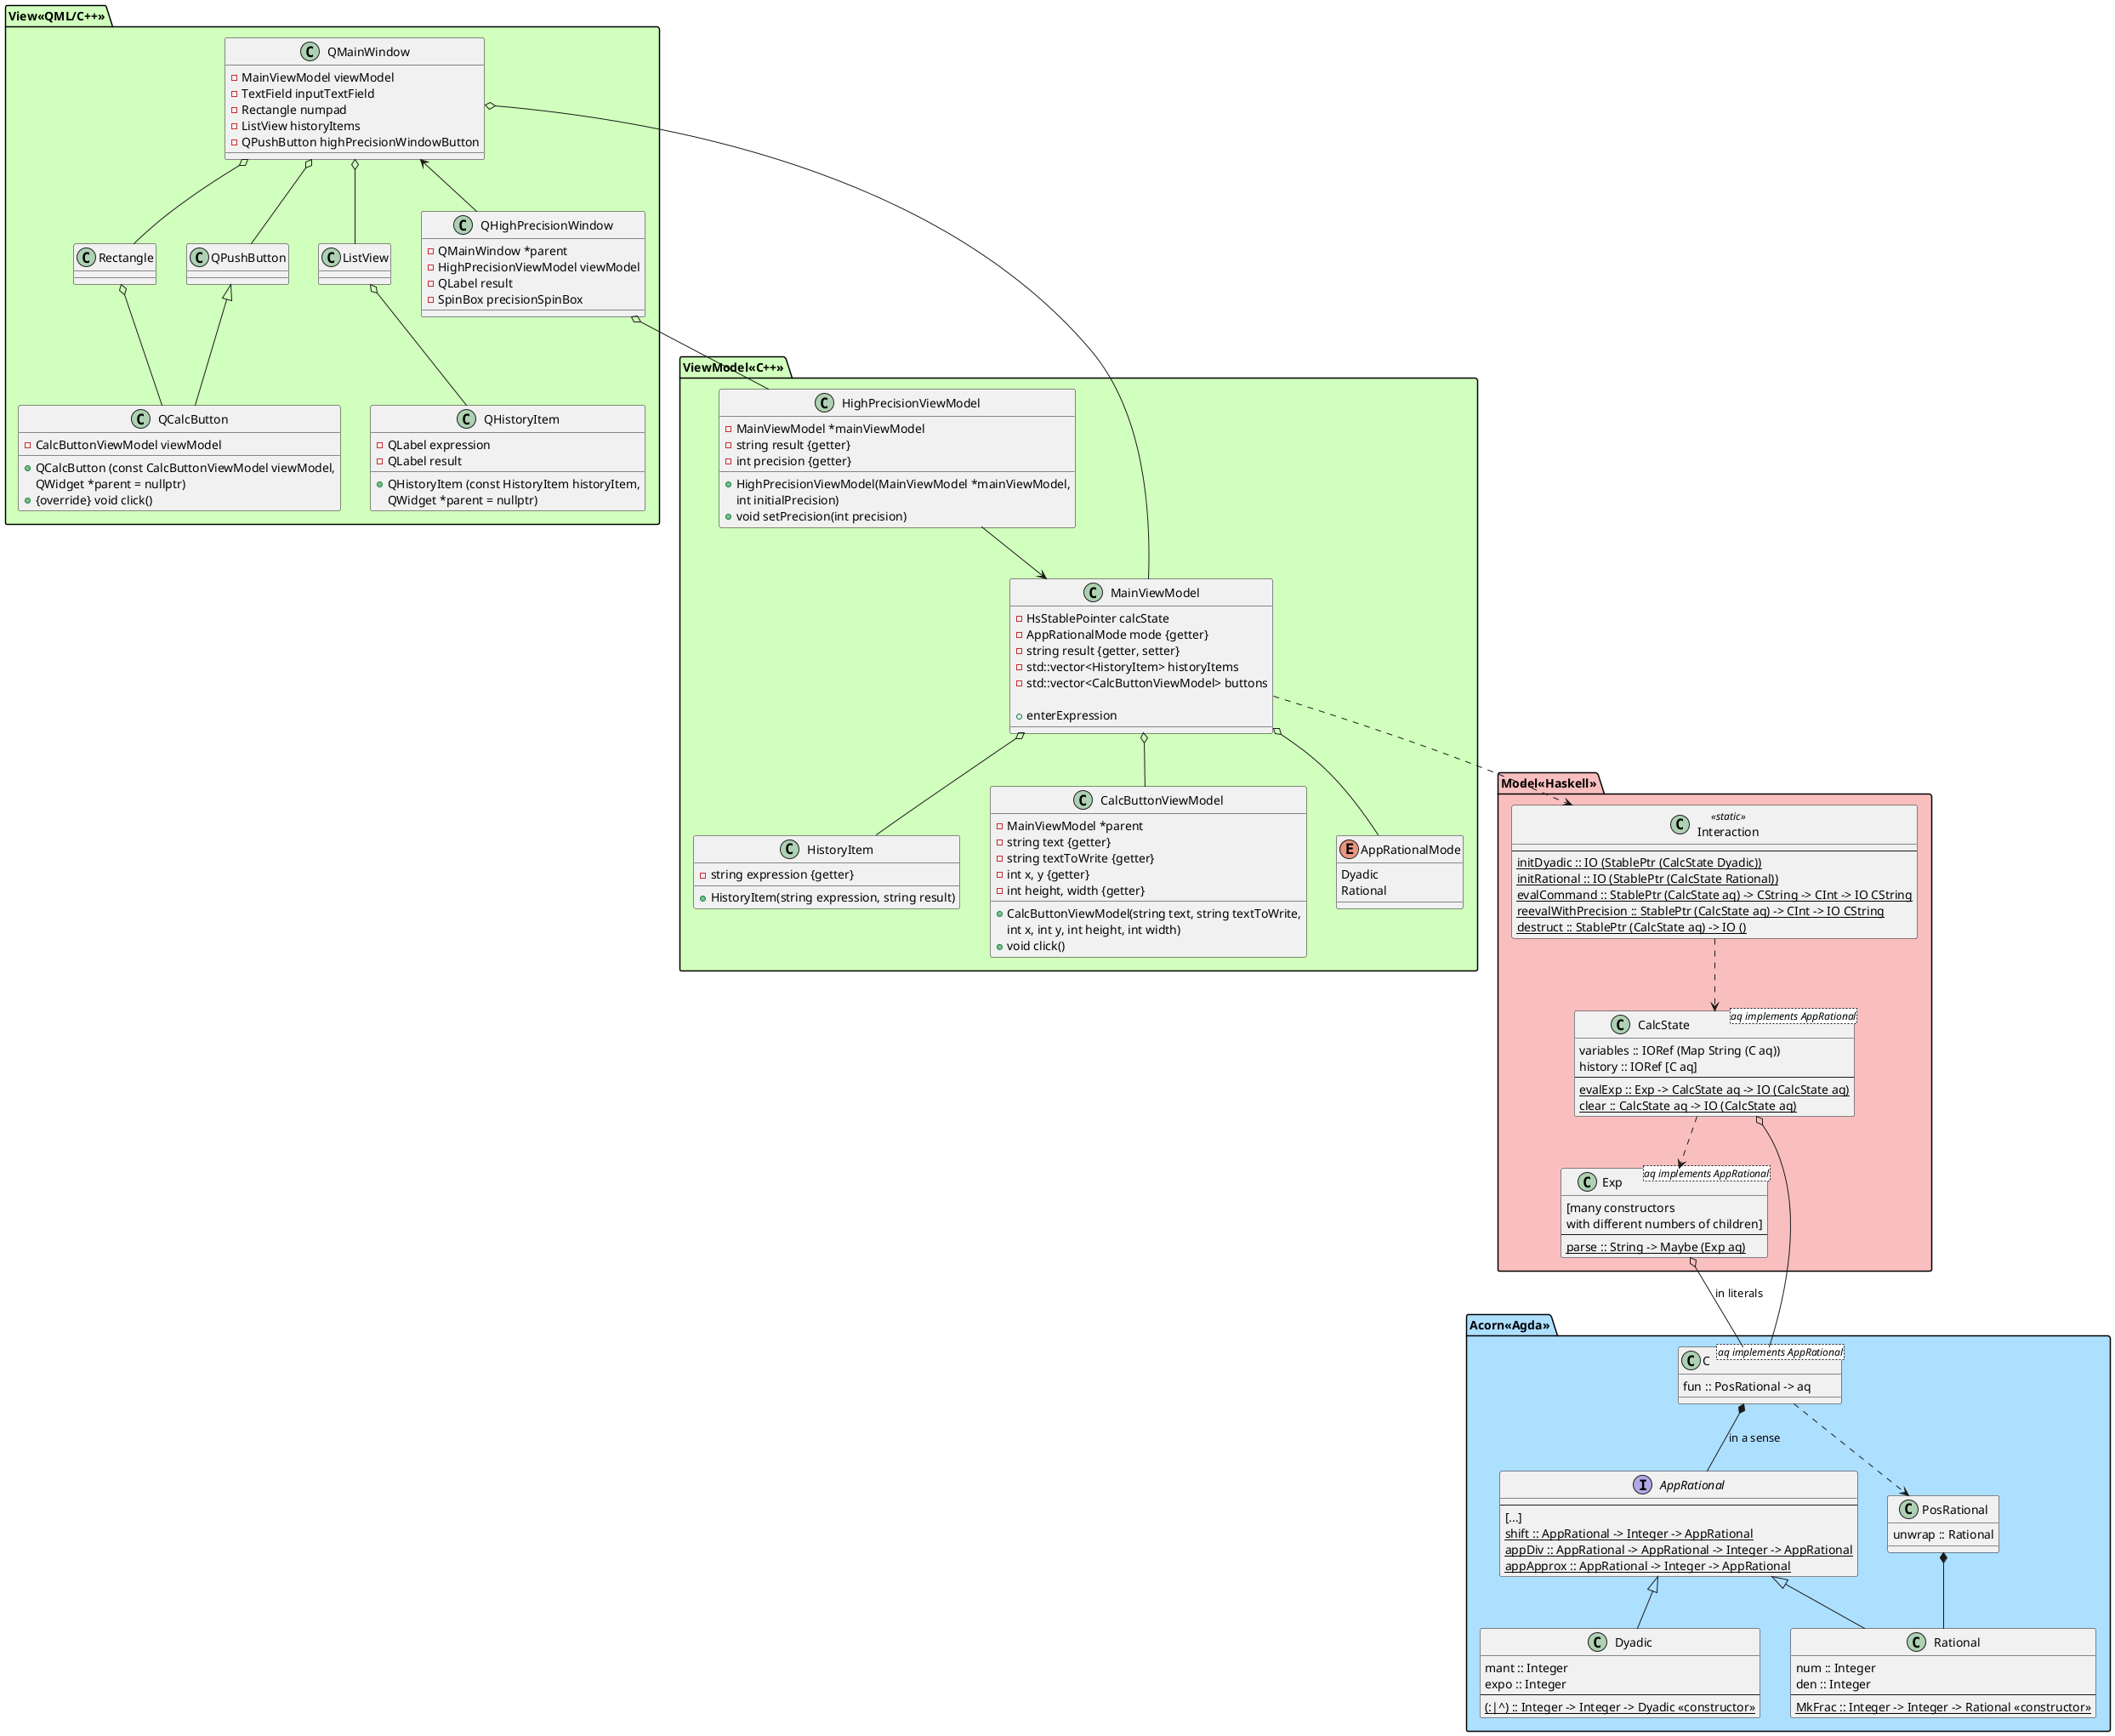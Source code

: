@startuml classes

package View<<QML/C++>> #d1ffbd {
    class QMainWindow {
        - MainViewModel viewModel
        - TextField inputTextField
        - Rectangle numpad
        - ListView historyItems
        - QPushButton highPrecisionWindowButton
    }

    class Rectangle

    class ListView

    class QPushButton {
        ' this is built into Qt
    }

    class QCalcButton {
        - CalcButtonViewModel viewModel

        + QCalcButton (const CalcButtonViewModel viewModel,
            QWidget *parent = nullptr)
        + {override} void click()
    }

    class QHistoryItem {
        - QLabel expression
        - QLabel result

        + QHistoryItem (const HistoryItem historyItem,
            QWidget *parent = nullptr)
    }

    class QHighPrecisionWindow {
        ' the parent is a QMainWindow
        - QMainWindow *parent
        - HighPrecisionViewModel viewModel
        - QLabel result
        - SpinBox precisionSpinBox
    }

    QPushButton <|-- QCalcButton
    QMainWindow o-- Rectangle
    QMainWindow o-- ListView
    QMainWindow o-- QPushButton
    QMainWindow <-- QHighPrecisionWindow
    Rectangle o-- QCalcButton
    ListView o-- QHistoryItem
}

package ViewModel<<C++>> #d1ffbd {
    class MainViewModel {
        - HsStablePointer calcState
        - AppRationalMode mode {getter}
        - string result {getter, setter}
        - std::vector<HistoryItem> historyItems
        - std::vector<CalcButtonViewModel> buttons

        + enterExpression 
    }

    class HistoryItem {
        - string expression {getter}
        + HistoryItem(string expression, string result)
    }

    class CalcButtonViewModel {
        - MainViewModel *parent
        - string text {getter}
        - string textToWrite {getter}
        - int x, y {getter}
        - int height, width {getter}

        + CalcButtonViewModel(string text, string textToWrite,
            int x, int y, int height, int width)
        + void click()
    }

    enum AppRationalMode {
        Dyadic
        Rational
    }

    class HighPrecisionViewModel {
        - MainViewModel *mainViewModel
        - string result {getter}
        - int precision {getter}

        + HighPrecisionViewModel(MainViewModel *mainViewModel,
            int initialPrecision)
        + void setPrecision(int precision)
    }

    QMainWindow o-- MainViewModel
    QHighPrecisionWindow o-- HighPrecisionViewModel
    MainViewModel o-- AppRationalMode
    MainViewModel o-- CalcButtonViewModel
    MainViewModel o-- HistoryItem
    HighPrecisionViewModel --> MainViewModel
}

package Model<<Haskell>> #f9bfbf {
    class Interaction<<static>> {
        --
        ' a pointer is going to be passed to the C++ code
        ' it is the C++ side's responsibility to free it
        ' by calling destruct
        {static} initDyadic :: IO (StablePtr (CalcState Dyadic))
        {static} initRational :: IO (StablePtr (CalcState Rational))
        ' this returns an error message if something went wrong;
        ' otherwise the result in a string with the given precision
        {static} evalCommand :: StablePtr (CalcState aq) -> CString -> CInt -> IO CString
        ' reevaluates the previous result with a new precision
        {static} reevalWithPrecision :: StablePtr (CalcState aq) -> CInt -> IO CString
        {static} destruct :: StablePtr (CalcState aq) -> IO ()
    }

    class CalcState<aq implements AppRational> {
        variables :: IORef (Map String (C aq))  /'the names to the values'/
        ' the results of the previous calculations; from the last to the first
        ' I think these should be able to be accessed for later calculations
        ' there will be a special syntax for this
        history :: IORef [C aq]
        --
        {static} evalExp :: Exp -> CalcState aq -> IO (CalcState aq)
        {static} clear :: CalcState aq -> IO (CalcState aq)
    }

    class Exp<aq implements AppRational> {
        [many constructors
        with different numbers of children]
        --
        {static} parse :: String -> Maybe (Exp aq)
    }

    CalcState ..> Exp
    Interaction ..> CalcState
    MainViewModel ..> Interaction
}

package Acorn<<Agda>> #addfff {
    ' These are only the things
    ' that are to be directly used in the calculator.
    ' There is going to be a complete plan
    ' about all the types and typeclasses in Acorn.

    interface AppRational {
        --
        [...]
        {static} shift :: AppRational -> Integer -> AppRational
        {static} appDiv :: AppRational -> AppRational -> Integer -> AppRational
        {static} appApprox :: AppRational -> Integer -> AppRational
    }

    class C<aq implements AppRational> {
        fun :: PosRational -> aq
    }

    class PosRational {
        ' this is actually S0 Rational
        unwrap :: Rational
    }

    class Rational {
        num :: Integer
        den :: Integer
        --
        {static} MkFrac :: Integer -> Integer -> Rational <<constructor>>
    }

    class Dyadic {
        mant :: Integer
        expo :: Integer
        --
        {static} (:|^) :: Integer -> Integer -> Dyadic <<constructor>>
    }

    CalcState o-- C
    C *-- AppRational: in a sense
    PosRational *-- Rational
    AppRational <|-- Dyadic
    AppRational <|-- Rational
    C ..> PosRational
    Exp o-- C: in literals
}

@enduml